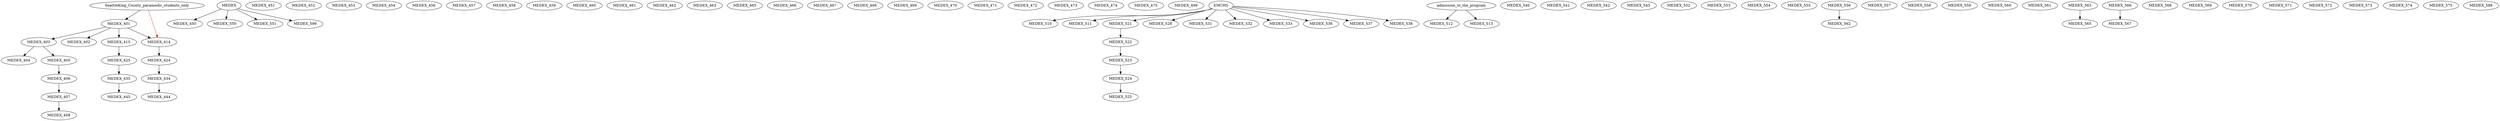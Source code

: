 digraph G {
    edge [color=black];
    SeattleKing_County_paramedic_students_only -> MEDEX_401;
    edge [color=black];
    MEDEX_401 -> MEDEX_402;
    edge [color=black];
    MEDEX_401 -> MEDEX_403;
    edge [color=black];
    MEDEX_403 -> MEDEX_404;
    edge [color=black];
    MEDEX_403 -> MEDEX_405;
    edge [color=black];
    MEDEX_405 -> MEDEX_406;
    edge [color=black];
    MEDEX_406 -> MEDEX_407;
    edge [color=black];
    MEDEX_407 -> MEDEX_408;
    edge [color=black];
    MEDEX_401 -> MEDEX_414;
    edge [color=red];
    SeattleKing_County_paramedic_students_only -> MEDEX_414;
    edge [color=black];
    MEDEX_401 -> MEDEX_415;
    edge [color=black];
    MEDEX_414 -> MEDEX_424;
    edge [color=black];
    MEDEX_415 -> MEDEX_425;
    edge [color=black];
    MEDEX_424 -> MEDEX_434;
    edge [color=black];
    MEDEX_425 -> MEDEX_435;
    edge [color=black];
    MEDEX_434 -> MEDEX_444;
    edge [color=black];
    MEDEX_435 -> MEDEX_445;
    edge [color=black];
    MEDEX -> MEDEX_450;
    MEDEX_451;
    MEDEX_452;
    MEDEX_453;
    MEDEX_454;
    MEDEX_456;
    MEDEX_457;
    MEDEX_458;
    MEDEX_459;
    MEDEX_460;
    MEDEX_461;
    MEDEX_462;
    MEDEX_463;
    MEDEX_465;
    MEDEX_466;
    MEDEX_467;
    MEDEX_468;
    MEDEX_469;
    MEDEX_470;
    MEDEX_471;
    MEDEX_472;
    MEDEX_473;
    MEDEX_474;
    MEDEX_475;
    MEDEX_499;
    edge [color=black];
    EMCHS -> MEDEX_510;
    edge [color=black];
    EMCHS -> MEDEX_511;
    edge [color=black];
    admission_to_the_program -> MEDEX_512;
    edge [color=black];
    admission_to_the_program -> MEDEX_513;
    edge [color=black];
    EMCHS -> MEDEX_521;
    edge [color=black];
    MEDEX_521 -> MEDEX_522;
    edge [color=black];
    MEDEX_522 -> MEDEX_523;
    edge [color=black];
    MEDEX_523 -> MEDEX_524;
    edge [color=black];
    MEDEX_524 -> MEDEX_525;
    edge [color=black];
    EMCHS -> MEDEX_528;
    edge [color=black];
    EMCHS -> MEDEX_531;
    edge [color=black];
    EMCHS -> MEDEX_532;
    edge [color=black];
    EMCHS -> MEDEX_533;
    edge [color=black];
    EMCHS -> MEDEX_536;
    edge [color=black];
    EMCHS -> MEDEX_537;
    edge [color=black];
    EMCHS -> MEDEX_538;
    MEDEX_540;
    MEDEX_541;
    MEDEX_542;
    MEDEX_543;
    edge [color=black];
    MEDEX -> MEDEX_550;
    edge [color=black];
    MEDEX -> MEDEX_551;
    MEDEX_552;
    MEDEX_553;
    MEDEX_554;
    MEDEX_555;
    MEDEX_556;
    MEDEX_557;
    MEDEX_558;
    MEDEX_559;
    MEDEX_560;
    MEDEX_561;
    edge [color=black];
    MEDEX_556 -> MEDEX_562;
    MEDEX_563;
    edge [color=black];
    MEDEX_563 -> MEDEX_565;
    MEDEX_566;
    edge [color=black];
    MEDEX_566 -> MEDEX_567;
    MEDEX_568;
    MEDEX_569;
    MEDEX_570;
    MEDEX_571;
    MEDEX_572;
    MEDEX_573;
    MEDEX_574;
    MEDEX_575;
    MEDEX_588;
    edge [color=black];
    MEDEX -> MEDEX_599;
}
